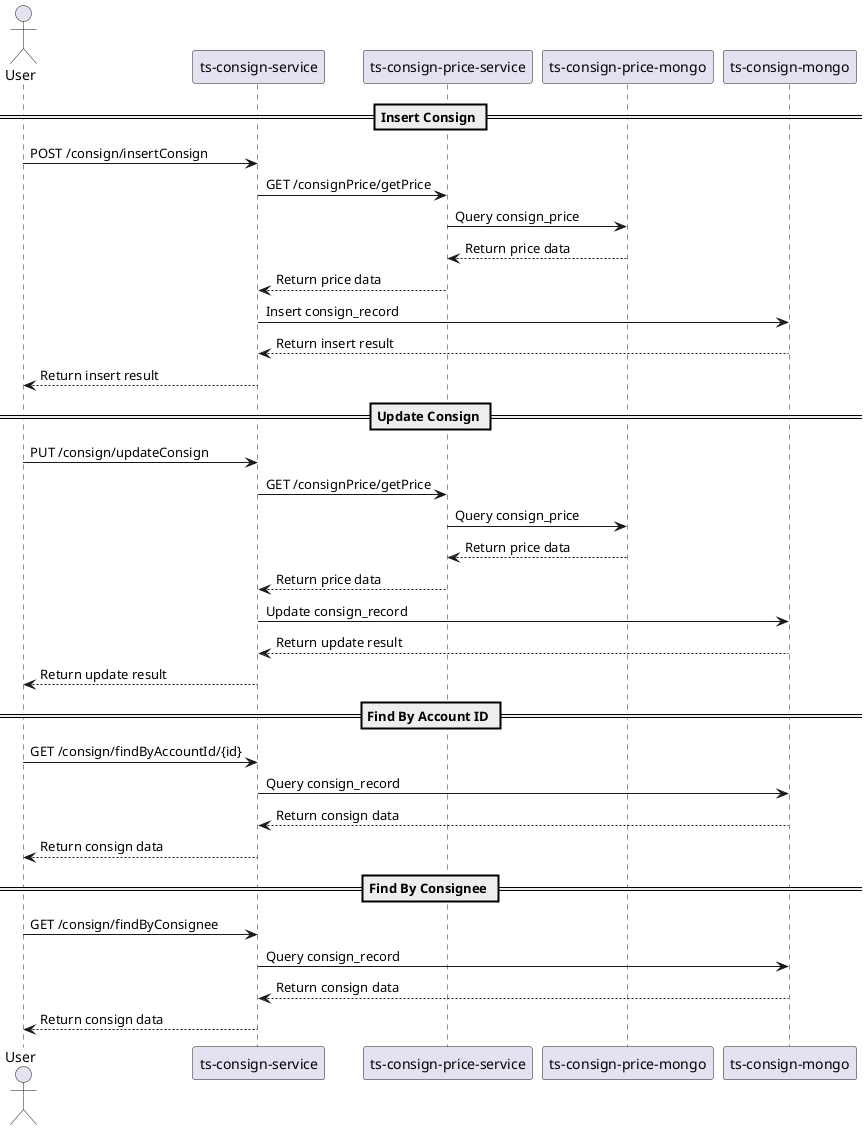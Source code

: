 @startuml
actor User
participant "ts-consign-service" as ConsignService
participant "ts-consign-price-service" as ConsignPriceService
participant "ts-consign-price-mongo" as ConsignPriceMongo
participant "ts-consign-mongo" as ConsignMongo

== Insert Consign ==
User -> ConsignService: POST /consign/insertConsign
ConsignService -> ConsignPriceService: GET /consignPrice/getPrice
ConsignPriceService -> ConsignPriceMongo: Query consign_price
ConsignPriceMongo --> ConsignPriceService: Return price data
ConsignPriceService --> ConsignService: Return price data
ConsignService -> ConsignMongo: Insert consign_record
ConsignMongo --> ConsignService: Return insert result
ConsignService --> User: Return insert result

== Update Consign ==
User -> ConsignService: PUT /consign/updateConsign
ConsignService -> ConsignPriceService: GET /consignPrice/getPrice
ConsignPriceService -> ConsignPriceMongo: Query consign_price
ConsignPriceMongo --> ConsignPriceService: Return price data
ConsignPriceService --> ConsignService: Return price data
ConsignService -> ConsignMongo: Update consign_record
ConsignMongo --> ConsignService: Return update result
ConsignService --> User: Return update result

== Find By Account ID ==
User -> ConsignService: GET /consign/findByAccountId/{id}
ConsignService -> ConsignMongo: Query consign_record
ConsignMongo --> ConsignService: Return consign data
ConsignService --> User: Return consign data

== Find By Consignee ==
User -> ConsignService: GET /consign/findByConsignee
ConsignService -> ConsignMongo: Query consign_record
ConsignMongo --> ConsignService: Return consign data
ConsignService --> User: Return consign data
@enduml